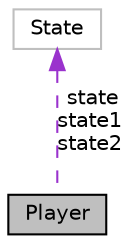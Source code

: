 digraph "Player"
{
 // LATEX_PDF_SIZE
  edge [fontname="Helvetica",fontsize="10",labelfontname="Helvetica",labelfontsize="10"];
  node [fontname="Helvetica",fontsize="10",shape=record];
  Node1 [label="Player",height=0.2,width=0.4,color="black", fillcolor="grey75", style="filled", fontcolor="black",tooltip=" "];
  Node2 -> Node1 [dir="back",color="darkorchid3",fontsize="10",style="dashed",label=" state\nstate1\nstate2" ,fontname="Helvetica"];
  Node2 [label="State",height=0.2,width=0.4,color="grey75", fillcolor="white", style="filled",URL="$structState.html",tooltip=" "];
}
